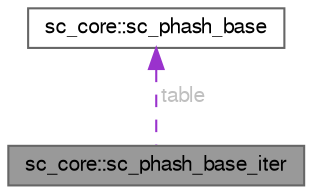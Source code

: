 digraph "sc_core::sc_phash_base_iter"
{
 // LATEX_PDF_SIZE
  bgcolor="transparent";
  edge [fontname=FreeSans,fontsize=10,labelfontname=FreeSans,labelfontsize=10];
  node [fontname=FreeSans,fontsize=10,shape=box,height=0.2,width=0.4];
  Node1 [id="Node000001",label="sc_core::sc_phash_base_iter",height=0.2,width=0.4,color="gray40", fillcolor="grey60", style="filled", fontcolor="black",tooltip=" "];
  Node2 -> Node1 [id="edge1_Node000001_Node000002",dir="back",color="darkorchid3",style="dashed",tooltip=" ",label=" table",fontcolor="grey" ];
  Node2 [id="Node000002",label="sc_core::sc_phash_base",height=0.2,width=0.4,color="gray40", fillcolor="white", style="filled",URL="$a02289.html",tooltip=" "];
}
